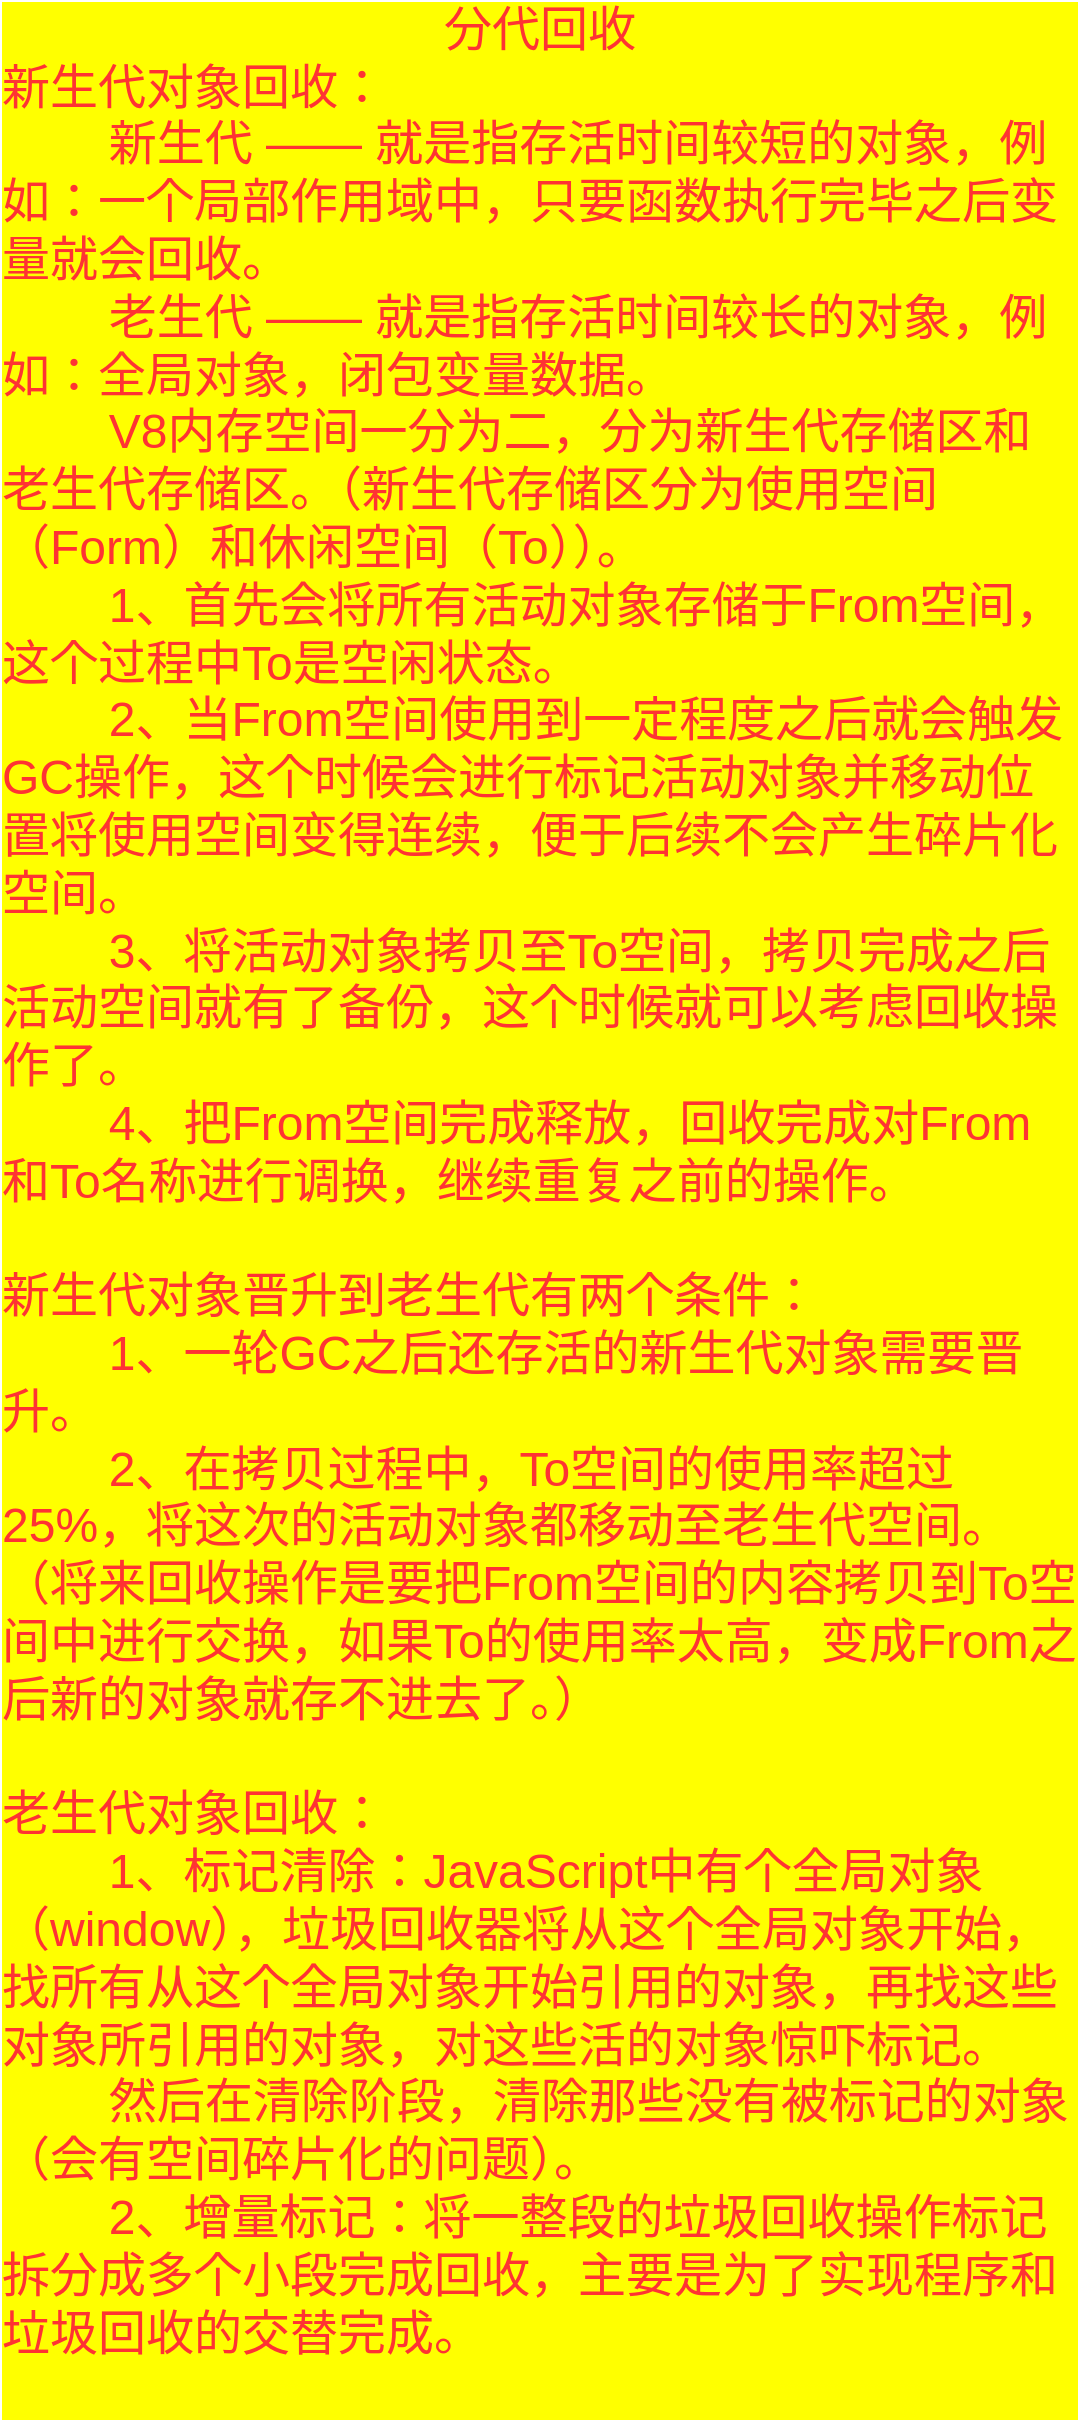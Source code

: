 <mxfile>
    <diagram id="Zefk715wQIlLloYAIL4H" name="第 1 页">
        <mxGraphModel dx="3841" dy="2918" grid="1" gridSize="10" guides="1" tooltips="1" connect="1" arrows="1" fold="1" page="1" pageScale="1" pageWidth="827" pageHeight="1169" math="0" shadow="0">
            <root>
                <mxCell id="0"/>
                <mxCell id="1" parent="0"/>
                <mxCell id="2" value="&lt;div style=&quot;&quot;&gt;&lt;span style=&quot;font-size: 24px;&quot;&gt;分代回收&lt;/span&gt;&lt;br&gt;&lt;/div&gt;&lt;div style=&quot;text-align: left;&quot;&gt;&lt;span style=&quot;font-size: 24px;&quot;&gt;新生代对象回收：&lt;/span&gt;&lt;/div&gt;&lt;div style=&quot;text-align: left;&quot;&gt;&lt;div style=&quot;font-size: 24px;&quot;&gt;&lt;span style=&quot;&quot;&gt;&#9;&lt;/span&gt;&lt;span style=&quot;&quot;&gt;&#9;&lt;/span&gt;&lt;span style=&quot;&quot;&gt;&#9;&lt;/span&gt;&lt;span style=&quot;&quot;&gt;&#9;&lt;/span&gt;&lt;span style=&quot;&quot;&gt;&#9;&lt;/span&gt;&lt;span style=&quot;&quot;&gt;&#9;&lt;/span&gt;&lt;span style=&quot;white-space: pre;&quot;&gt;&#9;&lt;/span&gt;新生代 —— 就是指存活时间较短的对象，例如：一个局部作用域中，只要函数执行完毕之后变量就会回收。&lt;/div&gt;&lt;div style=&quot;&quot;&gt;&lt;div style=&quot;&quot;&gt;&lt;span style=&quot;font-size: 24px;&quot;&gt;&lt;span style=&quot;&quot;&gt;&#9;&lt;/span&gt;&lt;span style=&quot;&quot;&gt;&#9;&lt;/span&gt;&lt;span style=&quot;&quot;&gt;&#9;&lt;/span&gt;&lt;span style=&quot;&quot;&gt;&#9;&lt;/span&gt;&lt;span style=&quot;&quot;&gt;&#9;&lt;/span&gt;&lt;span style=&quot;white-space: pre;&quot;&gt;&#9;&lt;/span&gt;老生代 —— 就是指存活时间较长的对象，例如：全局对象，闭包变量数据。&lt;/span&gt;&lt;/div&gt;&lt;div style=&quot;&quot;&gt;&lt;span style=&quot;font-size: 24px;&quot;&gt;&lt;span style=&quot;&quot;&gt;&#9;&lt;/span&gt;&lt;span style=&quot;&quot;&gt;&#9;&lt;/span&gt;&lt;span style=&quot;&quot;&gt;&#9;&lt;/span&gt;&lt;span style=&quot;&quot;&gt;&#9;&lt;/span&gt;&lt;span style=&quot;white-space: pre;&quot;&gt;&#9;&lt;/span&gt;V8内存空间一分为二，分为新生代存储区和老生代存储区。（新生代存储区分为使用空间（&lt;/span&gt;&lt;span style=&quot;font-size: 24px;&quot;&gt;Form&lt;/span&gt;&lt;span style=&quot;font-size: 24px;&quot;&gt;）和休闲空间（&lt;/span&gt;&lt;span style=&quot;font-size: 24px;&quot;&gt;To&lt;/span&gt;&lt;span style=&quot;font-size: 24px;&quot;&gt;））。&lt;/span&gt;&lt;/div&gt;&lt;div style=&quot;&quot;&gt;&lt;span style=&quot;font-size: 24px;&quot;&gt;&lt;span style=&quot;&quot;&gt;&#9;&lt;/span&gt;&lt;div&gt;&lt;span style=&quot;&quot;&gt;&#9;&lt;/span&gt;&lt;span style=&quot;&quot;&gt;&#9;&lt;/span&gt;&lt;span style=&quot;white-space: pre;&quot;&gt;&#9;&lt;/span&gt;1、首先会将所有活动对象存储于From空间，这个过程中To是空闲状态。&amp;nbsp;&lt;/div&gt;&lt;div&gt;&lt;span style=&quot;&quot;&gt;&#9;&lt;/span&gt;&lt;span style=&quot;&quot;&gt;&#9;&lt;/span&gt;&lt;span style=&quot;white-space: pre;&quot;&gt;&#9;&lt;/span&gt;2、当From空间使用到一定程度之后就会触发GC操作，这个时候会进行标记活动对象并移动位置将使用空间变得连续，便于后续不会产生碎片化空间。&amp;nbsp;&lt;/div&gt;&lt;div&gt;&lt;span style=&quot;&quot;&gt;&#9;&lt;/span&gt;&lt;span style=&quot;&quot;&gt;&#9;&lt;/span&gt;&lt;span style=&quot;white-space: pre;&quot;&gt;&#9;&lt;/span&gt;3、将活动对象拷贝至To空间，拷贝完成之后活动空间就有了备份，这个时候就可以考虑回收操作了。&amp;nbsp;&lt;/div&gt;&lt;div&gt;&lt;span style=&quot;&quot;&gt;&#9;&lt;/span&gt;&lt;span style=&quot;&quot;&gt;&#9;&lt;/span&gt;&lt;span style=&quot;white-space: pre;&quot;&gt;&#9;&lt;/span&gt;4、把From空间完成释放，回收完成对From和To名称进行调换，继续重复之前的操作。&amp;nbsp;&lt;/div&gt;&lt;div&gt;&lt;br&gt;&lt;/div&gt;&lt;/span&gt;&lt;/div&gt;&lt;/div&gt;&lt;div style=&quot;&quot;&gt;&lt;span style=&quot;font-size: 24px;&quot;&gt;新生代对象晋升到老生代有两个条件：&lt;/span&gt;&lt;br&gt;&lt;/div&gt;&lt;div style=&quot;&quot;&gt;&lt;span style=&quot;font-size: 24px;&quot;&gt;&lt;div&gt;&lt;span style=&quot;&quot;&gt;&#9;&lt;/span&gt;&lt;span style=&quot;&quot;&gt;&#9;&lt;/span&gt;&lt;span style=&quot;white-space: pre;&quot;&gt;&#9;&lt;/span&gt;1、一轮GC之后还存活的新生代对象需要晋升。&lt;/div&gt;&lt;div&gt;&lt;span style=&quot;&quot;&gt;&#9;&lt;/span&gt;&lt;span style=&quot;&quot;&gt;&#9;&lt;/span&gt;&lt;span style=&quot;white-space: pre;&quot;&gt;&#9;&lt;/span&gt;2、在拷贝过程中，To空间的使用率超过25%，将这次的活动对象都移动至老生代空间。（将来回收操作是要把From空间的内容拷贝到To空间中进行交换，如果To的使用率太高，变成From之后新的对象就存不进去了。）&lt;/div&gt;&lt;div&gt;&lt;br&gt;&lt;/div&gt;&lt;div&gt;老生代对象回收：&lt;/div&gt;&lt;div&gt;&lt;span style=&quot;white-space: pre;&quot;&gt;&#9;&lt;/span&gt;1、标记清除：JavaScript中有个全局对象（window），垃圾回收器将从这个全局对象开始，找所有从这个全局对象开始引用的对象，再找这些对象所引用的对象，对这些活的对象惊吓标记。&lt;br&gt;&lt;/div&gt;&lt;div&gt;&lt;span style=&quot;white-space: pre;&quot;&gt;&#9;&lt;/span&gt;然后在清除阶段，清除那些没有被标记的对象（会有空间碎片化的问题）。&lt;br&gt;&lt;/div&gt;&lt;div&gt;&lt;span style=&quot;white-space: pre;&quot;&gt;&#9;&lt;/span&gt;2、增量标记：将一整段的垃圾回收操作标记拆分成多个小段完成回收，主要是为了实现程序和垃圾回收的交替完成。&lt;br&gt;&lt;/div&gt;&lt;div&gt;&lt;br&gt;&lt;/div&gt;&lt;/span&gt;&lt;/div&gt;&lt;/div&gt;" style="text;strokeColor=none;align=center;fillColor=none;html=1;verticalAlign=middle;whiteSpace=wrap;rounded=0;fontSize=14;fontColor=#FF3333;labelBackgroundColor=#FFFF00;" parent="1" vertex="1">
                    <mxGeometry x="-690" y="-820" width="540" height="1206" as="geometry"/>
                </mxCell>
            </root>
        </mxGraphModel>
    </diagram>
</mxfile>